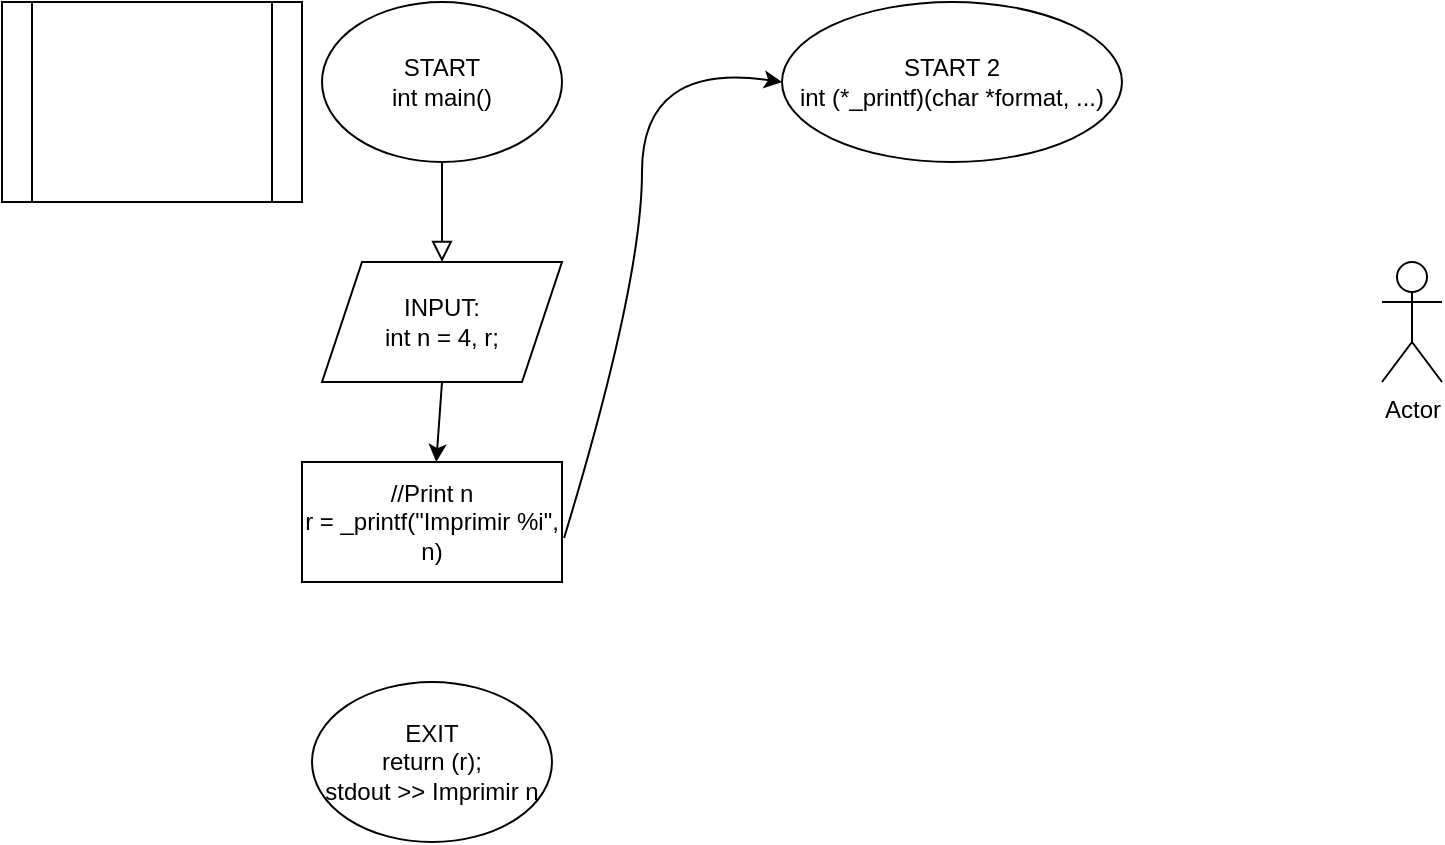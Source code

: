 <mxfile version="14.4.8" type="github">
  <diagram id="C5RBs43oDa-KdzZeNtuy" name="Page-1">
    <mxGraphModel dx="868" dy="460" grid="1" gridSize="10" guides="1" tooltips="1" connect="1" arrows="1" fold="1" page="1" pageScale="1" pageWidth="827" pageHeight="1169" math="0" shadow="0">
      <root>
        <mxCell id="WIyWlLk6GJQsqaUBKTNV-0" />
        <mxCell id="WIyWlLk6GJQsqaUBKTNV-1" parent="WIyWlLk6GJQsqaUBKTNV-0" />
        <mxCell id="WIyWlLk6GJQsqaUBKTNV-2" value="" style="rounded=0;html=1;jettySize=auto;orthogonalLoop=1;fontSize=11;endArrow=block;endFill=0;endSize=8;strokeWidth=1;shadow=0;labelBackgroundColor=none;edgeStyle=orthogonalEdgeStyle;" parent="WIyWlLk6GJQsqaUBKTNV-1" edge="1">
          <mxGeometry relative="1" as="geometry">
            <mxPoint x="220" y="120" as="sourcePoint" />
            <mxPoint x="220" y="170" as="targetPoint" />
          </mxGeometry>
        </mxCell>
        <mxCell id="i6oJfH5qEU1WSZamAp_1-0" value="START&lt;br&gt;int main()" style="ellipse;whiteSpace=wrap;html=1;" vertex="1" parent="WIyWlLk6GJQsqaUBKTNV-1">
          <mxGeometry x="160" y="40" width="120" height="80" as="geometry" />
        </mxCell>
        <mxCell id="i6oJfH5qEU1WSZamAp_1-1" value="INPUT:&lt;br&gt;int n = 4, r;" style="shape=parallelogram;perimeter=parallelogramPerimeter;whiteSpace=wrap;html=1;fixedSize=1;" vertex="1" parent="WIyWlLk6GJQsqaUBKTNV-1">
          <mxGeometry x="160" y="170" width="120" height="60" as="geometry" />
        </mxCell>
        <mxCell id="i6oJfH5qEU1WSZamAp_1-2" value="//Print n&lt;br&gt;r = _printf(&quot;Imprimir %i&quot;, n)" style="rounded=0;whiteSpace=wrap;html=1;" vertex="1" parent="WIyWlLk6GJQsqaUBKTNV-1">
          <mxGeometry x="150" y="270" width="130" height="60" as="geometry" />
        </mxCell>
        <mxCell id="i6oJfH5qEU1WSZamAp_1-3" value="" style="endArrow=classic;html=1;exitX=0.5;exitY=1;exitDx=0;exitDy=0;" edge="1" parent="WIyWlLk6GJQsqaUBKTNV-1" source="i6oJfH5qEU1WSZamAp_1-1" target="i6oJfH5qEU1WSZamAp_1-2">
          <mxGeometry width="50" height="50" relative="1" as="geometry">
            <mxPoint x="390" y="250" as="sourcePoint" />
            <mxPoint x="440" y="200" as="targetPoint" />
          </mxGeometry>
        </mxCell>
        <mxCell id="i6oJfH5qEU1WSZamAp_1-4" value="EXIT&lt;br&gt;return (r);&lt;br&gt;stdout &amp;gt;&amp;gt; Imprimir n&lt;br&gt;" style="ellipse;whiteSpace=wrap;html=1;" vertex="1" parent="WIyWlLk6GJQsqaUBKTNV-1">
          <mxGeometry x="155" y="380" width="120" height="80" as="geometry" />
        </mxCell>
        <mxCell id="i6oJfH5qEU1WSZamAp_1-6" value="START 2&lt;br&gt;int (*_printf)(char *format, ...)" style="ellipse;whiteSpace=wrap;html=1;" vertex="1" parent="WIyWlLk6GJQsqaUBKTNV-1">
          <mxGeometry x="390" y="40" width="170" height="80" as="geometry" />
        </mxCell>
        <mxCell id="i6oJfH5qEU1WSZamAp_1-7" value="" style="curved=1;endArrow=classic;html=1;exitX=1.008;exitY=0.633;exitDx=0;exitDy=0;exitPerimeter=0;entryX=0;entryY=0.5;entryDx=0;entryDy=0;" edge="1" parent="WIyWlLk6GJQsqaUBKTNV-1" source="i6oJfH5qEU1WSZamAp_1-2" target="i6oJfH5qEU1WSZamAp_1-6">
          <mxGeometry width="50" height="50" relative="1" as="geometry">
            <mxPoint x="390" y="250" as="sourcePoint" />
            <mxPoint x="440" y="200" as="targetPoint" />
            <Array as="points">
              <mxPoint x="320" y="180" />
              <mxPoint x="320" y="70" />
            </Array>
          </mxGeometry>
        </mxCell>
        <mxCell id="i6oJfH5qEU1WSZamAp_1-8" value="" style="shape=process;whiteSpace=wrap;html=1;backgroundOutline=1;" vertex="1" parent="WIyWlLk6GJQsqaUBKTNV-1">
          <mxGeometry y="40" width="150" height="100" as="geometry" />
        </mxCell>
        <mxCell id="69F8mth2Sw0Gxa7KkZ_A-0" value="Actor" style="shape=umlActor;verticalLabelPosition=bottom;verticalAlign=top;html=1;outlineConnect=0;" vertex="1" parent="WIyWlLk6GJQsqaUBKTNV-1">
          <mxGeometry x="690" y="170" width="30" height="60" as="geometry" />
        </mxCell>
      </root>
    </mxGraphModel>
  </diagram>
</mxfile>
